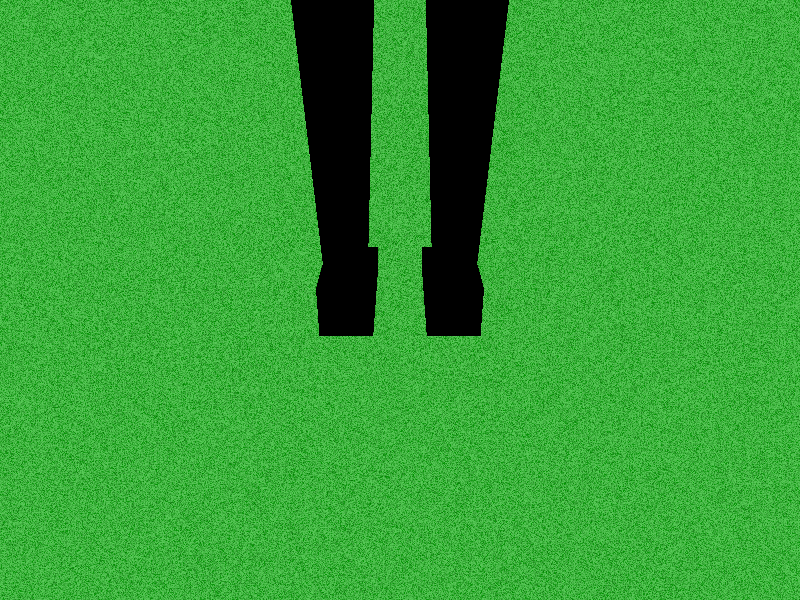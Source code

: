#version 3.7;
#include "colors.inc"
#include "textures.inc"
#include "stars.inc"

#declare Camera = 1000;
#declare Legs = 100;
#declare Cloth = Black;

sphere {
  <0, 1650, 0>, 100
  scale <0.75, 1, 1>
  texture{
    pigment{ color Flesh }
  }
}

cylinder {
  <0, 1600, 0>, <0, 1450, 0>, 45
  texture{
    pigment{ color Flesh }
  }
}

superellipsoid{
  <0.25, 1.00>
  scale <220, 350, 120>
  translate <0. 1150, 0>
  texture{
    pigment{ color Cloth }
  }
}

cone {
  <-Legs, 850, 0>, 75, <-Legs, 100, 0>, 40
  texture{
    pigment{ color Cloth }
  }
}

cone {
  <Legs, 850, 0>, 75, <Legs, 100, 0>, 40
  texture{
    pigment{ color Cloth }
  }
}

prism {
  0, 100, 6,
  <0, 0>,
  <0, 300>,
  <50, 300>,
  <100, 100>,
  <100, 0>,
  <0, 0>
  texture{
    pigment{ color Cloth }
  }
  rotate <0, 0, 90>
  translate <Legs+50, 0, -50>
}

prism {
  0, 100, 6,
  <0, 0>,
  <0, 300>,
  <50, 300>,
  <100, 100>,
  <100, 0>,
  <0, 0>
  texture{
    pigment{ color Cloth }
  }
  rotate <0, 0, 90>
  translate <-Legs+50, 0, -50>
}


camera {
  location <-Camera*sin(2*pi*clock), 600, -Camera*cos(2*pi*clock)>
  look_at <0, 50, 0>
}

box {
  <25000, 0, 25000>, <-25000, 0, -25000>
  texture{
    pigment{ Jade }
  }
}

light_source{
  <10000,20000,  0>
  color White
}

sky_sphere{
 pigment{ gradient <0,1,0>
    color_map{
      [0.00 color rgb<0.24,0.32,1> *0.3]
      [0.23 color rgb<0.16,0.32,0.9> *0.9]
      [0.37 color rgb<1,0.1,0> ]
      [0.52 color rgb<1,0.2,0> ]
      [0.70 color rgb<0.36,0.32,1> *0.7 ]
      [0.80 color rgb<0.14,0.32,1> *0.5 ]
      [1.00 color rgb<0.24,0.32,1> *0.3 ]
    }

    scale 2000
    rotate <-20,0,0>
    translate <0,0.7,0>
  }
}
